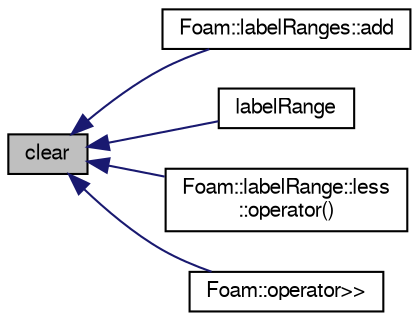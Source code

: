 digraph "clear"
{
  bgcolor="transparent";
  edge [fontname="FreeSans",fontsize="10",labelfontname="FreeSans",labelfontsize="10"];
  node [fontname="FreeSans",fontsize="10",shape=record];
  rankdir="LR";
  Node14 [label="clear",height=0.2,width=0.4,color="black", fillcolor="grey75", style="filled", fontcolor="black"];
  Node14 -> Node15 [dir="back",color="midnightblue",fontsize="10",style="solid",fontname="FreeSans"];
  Node15 [label="Foam::labelRanges::add",height=0.2,width=0.4,color="black",URL="$a28154.html#a2a9b5231256cea35a9d3851f2d1bb9fc",tooltip="Add the range to the list. "];
  Node14 -> Node16 [dir="back",color="midnightblue",fontsize="10",style="solid",fontname="FreeSans"];
  Node16 [label="labelRange",height=0.2,width=0.4,color="black",URL="$a28142.html#a105537662caf77ace8c19235176e9229",tooltip="Construct a range. "];
  Node14 -> Node17 [dir="back",color="midnightblue",fontsize="10",style="solid",fontname="FreeSans"];
  Node17 [label="Foam::labelRange::less\l::operator()",height=0.2,width=0.4,color="black",URL="$a28146.html#ac344b0e40533f879d3f038d772980a2a"];
  Node14 -> Node18 [dir="back",color="midnightblue",fontsize="10",style="solid",fontname="FreeSans"];
  Node18 [label="Foam::operator\>\>",height=0.2,width=0.4,color="black",URL="$a21124.html#aa75e194580396c023b609dcfcb5397a2"];
}
